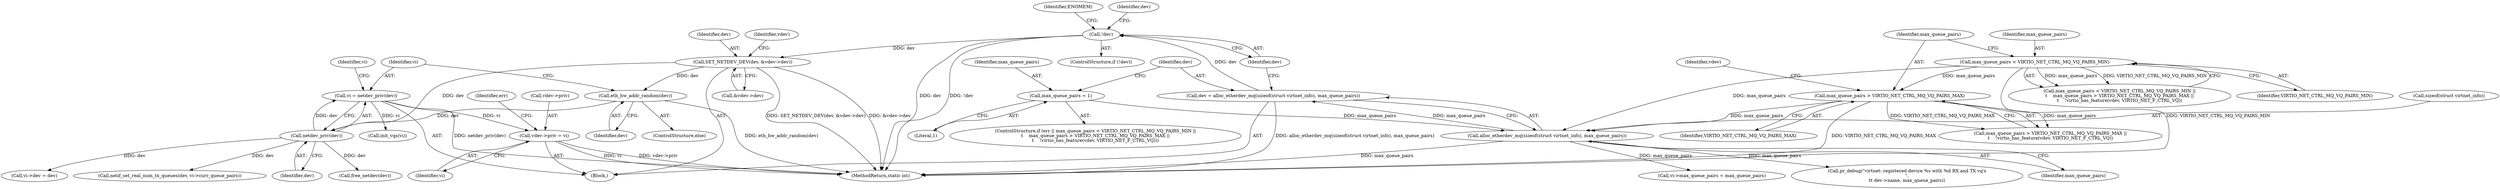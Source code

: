 digraph "0_linux_48900cb6af4282fa0fb6ff4d72a81aa3dadb5c39@pointer" {
"1000341" [label="(Call,vdev->priv = vi)"];
"1000327" [label="(Call,vi = netdev_priv(dev))"];
"1000329" [label="(Call,netdev_priv(dev))"];
"1000325" [label="(Call,eth_hw_addr_random(dev))"];
"1000203" [label="(Call,SET_NETDEV_DEV(dev, &vdev->dev))"];
"1000174" [label="(Call,!dev)"];
"1000167" [label="(Call,dev = alloc_etherdev_mq(sizeof(struct virtnet_info), max_queue_pairs))"];
"1000169" [label="(Call,alloc_etherdev_mq(sizeof(struct virtnet_info), max_queue_pairs))"];
"1000157" [label="(Call,max_queue_pairs > VIRTIO_NET_CTRL_MQ_VQ_PAIRS_MAX)"];
"1000153" [label="(Call,max_queue_pairs < VIRTIO_NET_CTRL_MQ_VQ_PAIRS_MIN)"];
"1000164" [label="(Call,max_queue_pairs = 1)"];
"1000493" [label="(Call,netif_set_real_num_tx_queues(dev, vi->curr_queue_pairs))"];
"1000204" [label="(Identifier,dev)"];
"1000173" [label="(ControlStructure,if (!dev))"];
"1000330" [label="(Identifier,dev)"];
"1000156" [label="(Call,max_queue_pairs > VIRTIO_NET_CTRL_MQ_VQ_PAIRS_MAX ||\n\t    !virtio_has_feature(vdev, VIRTIO_NET_F_CTRL_VQ))"];
"1000329" [label="(Call,netdev_priv(dev))"];
"1000168" [label="(Identifier,dev)"];
"1000118" [label="(Block,)"];
"1000324" [label="(ControlStructure,else)"];
"1000203" [label="(Call,SET_NETDEV_DEV(dev, &vdev->dev))"];
"1000342" [label="(Call,vdev->priv)"];
"1000152" [label="(Call,max_queue_pairs < VIRTIO_NET_CTRL_MQ_VQ_PAIRS_MIN ||\n\t    max_queue_pairs > VIRTIO_NET_CTRL_MQ_VQ_PAIRS_MAX ||\n\t    !virtio_has_feature(vdev, VIRTIO_NET_F_CTRL_VQ))"];
"1000155" [label="(Identifier,VIRTIO_NET_CTRL_MQ_VQ_PAIRS_MIN)"];
"1000642" [label="(MethodReturn,static int)"];
"1000166" [label="(Literal,1)"];
"1000333" [label="(Identifier,vi)"];
"1000638" [label="(Call,free_netdev(dev))"];
"1000174" [label="(Call,!dev)"];
"1000164" [label="(Call,max_queue_pairs = 1)"];
"1000159" [label="(Identifier,VIRTIO_NET_CTRL_MQ_VQ_PAIRS_MAX)"];
"1000162" [label="(Identifier,vdev)"];
"1000211" [label="(Identifier,vdev)"];
"1000327" [label="(Call,vi = netdev_priv(dev))"];
"1000157" [label="(Call,max_queue_pairs > VIRTIO_NET_CTRL_MQ_VQ_PAIRS_MAX)"];
"1000341" [label="(Call,vdev->priv = vi)"];
"1000178" [label="(Identifier,ENOMEM)"];
"1000205" [label="(Call,&vdev->dev)"];
"1000345" [label="(Identifier,vi)"];
"1000328" [label="(Identifier,vi)"];
"1000478" [label="(Call,init_vqs(vi))"];
"1000170" [label="(Call,sizeof(struct virtnet_info))"];
"1000326" [label="(Identifier,dev)"];
"1000175" [label="(Identifier,dev)"];
"1000331" [label="(Call,vi->dev = dev)"];
"1000158" [label="(Identifier,max_queue_pairs)"];
"1000607" [label="(Call,pr_debug(\"virtnet: registered device %s with %d RX and TX vq's\n\",\n\t\t dev->name, max_queue_pairs))"];
"1000149" [label="(ControlStructure,if (err || max_queue_pairs < VIRTIO_NET_CTRL_MQ_VQ_PAIRS_MIN ||\n\t    max_queue_pairs > VIRTIO_NET_CTRL_MQ_VQ_PAIRS_MAX ||\n\t    !virtio_has_feature(vdev, VIRTIO_NET_F_CTRL_VQ)))"];
"1000153" [label="(Call,max_queue_pairs < VIRTIO_NET_CTRL_MQ_VQ_PAIRS_MIN)"];
"1000154" [label="(Identifier,max_queue_pairs)"];
"1000325" [label="(Call,eth_hw_addr_random(dev))"];
"1000172" [label="(Identifier,max_queue_pairs)"];
"1000181" [label="(Identifier,dev)"];
"1000471" [label="(Call,vi->max_queue_pairs = max_queue_pairs)"];
"1000167" [label="(Call,dev = alloc_etherdev_mq(sizeof(struct virtnet_info), max_queue_pairs))"];
"1000165" [label="(Identifier,max_queue_pairs)"];
"1000169" [label="(Call,alloc_etherdev_mq(sizeof(struct virtnet_info), max_queue_pairs))"];
"1000347" [label="(Identifier,err)"];
"1000341" -> "1000118"  [label="AST: "];
"1000341" -> "1000345"  [label="CFG: "];
"1000342" -> "1000341"  [label="AST: "];
"1000345" -> "1000341"  [label="AST: "];
"1000347" -> "1000341"  [label="CFG: "];
"1000341" -> "1000642"  [label="DDG: vdev->priv"];
"1000341" -> "1000642"  [label="DDG: vi"];
"1000327" -> "1000341"  [label="DDG: vi"];
"1000327" -> "1000118"  [label="AST: "];
"1000327" -> "1000329"  [label="CFG: "];
"1000328" -> "1000327"  [label="AST: "];
"1000329" -> "1000327"  [label="AST: "];
"1000333" -> "1000327"  [label="CFG: "];
"1000327" -> "1000642"  [label="DDG: netdev_priv(dev)"];
"1000329" -> "1000327"  [label="DDG: dev"];
"1000327" -> "1000478"  [label="DDG: vi"];
"1000329" -> "1000330"  [label="CFG: "];
"1000330" -> "1000329"  [label="AST: "];
"1000325" -> "1000329"  [label="DDG: dev"];
"1000203" -> "1000329"  [label="DDG: dev"];
"1000329" -> "1000331"  [label="DDG: dev"];
"1000329" -> "1000493"  [label="DDG: dev"];
"1000329" -> "1000638"  [label="DDG: dev"];
"1000325" -> "1000324"  [label="AST: "];
"1000325" -> "1000326"  [label="CFG: "];
"1000326" -> "1000325"  [label="AST: "];
"1000328" -> "1000325"  [label="CFG: "];
"1000325" -> "1000642"  [label="DDG: eth_hw_addr_random(dev)"];
"1000203" -> "1000325"  [label="DDG: dev"];
"1000203" -> "1000118"  [label="AST: "];
"1000203" -> "1000205"  [label="CFG: "];
"1000204" -> "1000203"  [label="AST: "];
"1000205" -> "1000203"  [label="AST: "];
"1000211" -> "1000203"  [label="CFG: "];
"1000203" -> "1000642"  [label="DDG: SET_NETDEV_DEV(dev, &vdev->dev)"];
"1000203" -> "1000642"  [label="DDG: &vdev->dev"];
"1000174" -> "1000203"  [label="DDG: dev"];
"1000174" -> "1000173"  [label="AST: "];
"1000174" -> "1000175"  [label="CFG: "];
"1000175" -> "1000174"  [label="AST: "];
"1000178" -> "1000174"  [label="CFG: "];
"1000181" -> "1000174"  [label="CFG: "];
"1000174" -> "1000642"  [label="DDG: !dev"];
"1000174" -> "1000642"  [label="DDG: dev"];
"1000167" -> "1000174"  [label="DDG: dev"];
"1000167" -> "1000118"  [label="AST: "];
"1000167" -> "1000169"  [label="CFG: "];
"1000168" -> "1000167"  [label="AST: "];
"1000169" -> "1000167"  [label="AST: "];
"1000175" -> "1000167"  [label="CFG: "];
"1000167" -> "1000642"  [label="DDG: alloc_etherdev_mq(sizeof(struct virtnet_info), max_queue_pairs)"];
"1000169" -> "1000167"  [label="DDG: max_queue_pairs"];
"1000169" -> "1000172"  [label="CFG: "];
"1000170" -> "1000169"  [label="AST: "];
"1000172" -> "1000169"  [label="AST: "];
"1000169" -> "1000642"  [label="DDG: max_queue_pairs"];
"1000157" -> "1000169"  [label="DDG: max_queue_pairs"];
"1000153" -> "1000169"  [label="DDG: max_queue_pairs"];
"1000164" -> "1000169"  [label="DDG: max_queue_pairs"];
"1000169" -> "1000471"  [label="DDG: max_queue_pairs"];
"1000169" -> "1000607"  [label="DDG: max_queue_pairs"];
"1000157" -> "1000156"  [label="AST: "];
"1000157" -> "1000159"  [label="CFG: "];
"1000158" -> "1000157"  [label="AST: "];
"1000159" -> "1000157"  [label="AST: "];
"1000162" -> "1000157"  [label="CFG: "];
"1000156" -> "1000157"  [label="CFG: "];
"1000157" -> "1000642"  [label="DDG: VIRTIO_NET_CTRL_MQ_VQ_PAIRS_MAX"];
"1000157" -> "1000156"  [label="DDG: max_queue_pairs"];
"1000157" -> "1000156"  [label="DDG: VIRTIO_NET_CTRL_MQ_VQ_PAIRS_MAX"];
"1000153" -> "1000157"  [label="DDG: max_queue_pairs"];
"1000153" -> "1000152"  [label="AST: "];
"1000153" -> "1000155"  [label="CFG: "];
"1000154" -> "1000153"  [label="AST: "];
"1000155" -> "1000153"  [label="AST: "];
"1000158" -> "1000153"  [label="CFG: "];
"1000152" -> "1000153"  [label="CFG: "];
"1000153" -> "1000642"  [label="DDG: VIRTIO_NET_CTRL_MQ_VQ_PAIRS_MIN"];
"1000153" -> "1000152"  [label="DDG: max_queue_pairs"];
"1000153" -> "1000152"  [label="DDG: VIRTIO_NET_CTRL_MQ_VQ_PAIRS_MIN"];
"1000164" -> "1000149"  [label="AST: "];
"1000164" -> "1000166"  [label="CFG: "];
"1000165" -> "1000164"  [label="AST: "];
"1000166" -> "1000164"  [label="AST: "];
"1000168" -> "1000164"  [label="CFG: "];
}
